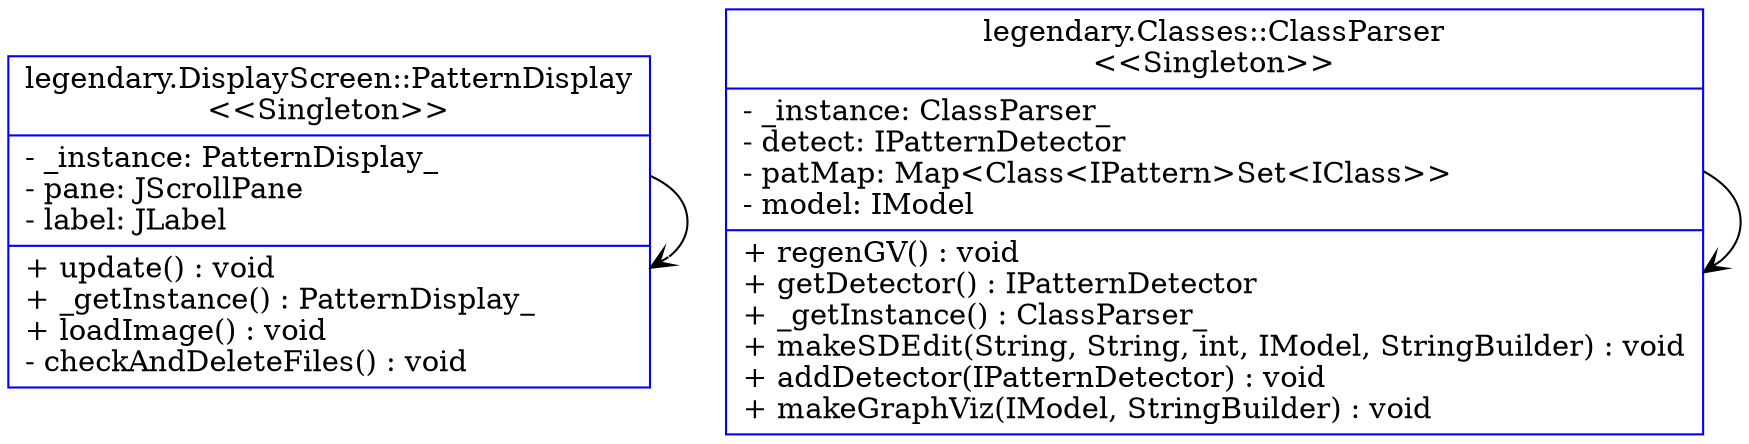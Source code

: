 digraph G{
	node [shape = "record"]
legendaryDisplayScreenPatternDisplay [
	label = "{legendary.DisplayScreen::PatternDisplay\n\<\<Singleton\>\>|
	- _instance: PatternDisplay_\l
	- pane: JScrollPane\l
	- label: JLabel\l
	|
	+ update() : void\l
	+ _getInstance() : PatternDisplay_\l
	+ loadImage() : void\l
	- checkAndDeleteFiles() : void\l
	}"
	color = blue]
legendaryClassesClassParser [
	label = "{legendary.Classes::ClassParser\n\<\<Singleton\>\>|
	- _instance: ClassParser_\l
	- detect: IPatternDetector\l
	- patMap: Map\<Class\<IPattern\>Set\<IClass\>\>\l
	- model: IModel\l
	|
	+ regenGV() : void\l
	+ getDetector() : IPatternDetector\l
	+ _getInstance() : ClassParser_\l
	+ makeSDEdit(String, String, int, IModel, StringBuilder) : void\l
	+ addDetector(IPatternDetector) : void\l
	+ makeGraphViz(IModel, StringBuilder) : void\l
	}"
	color = blue]
	edge [style = "solid"] [arrowhead = "open"]
	[label = ""]legendaryDisplayScreenPatternDisplay->legendaryDisplayScreenPatternDisplay
	edge [style = "solid"] [arrowhead = "open"]
	[label = ""]legendaryClassesClassParser->legendaryClassesClassParser
}